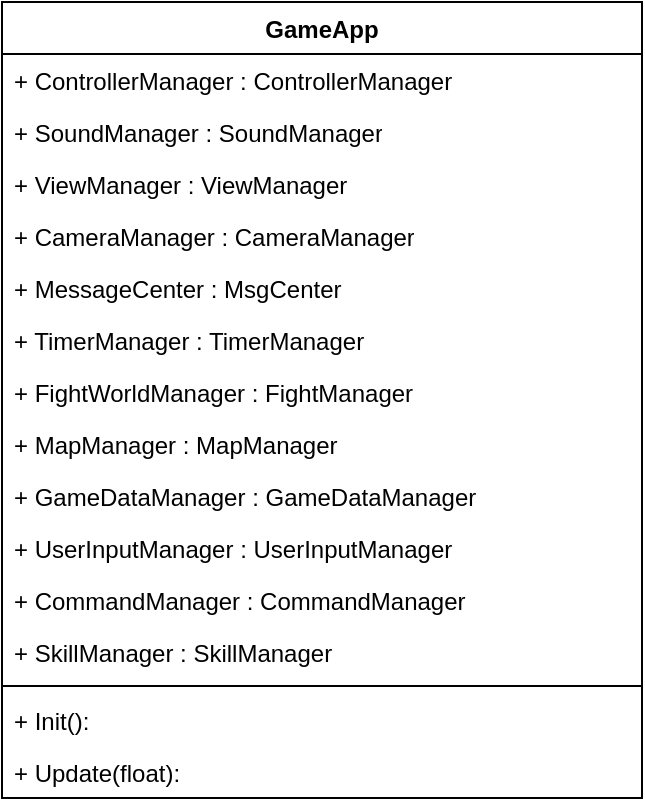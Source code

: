 <mxfile version="26.1.1">
  <diagram id="C5RBs43oDa-KdzZeNtuy" name="Page-1">
    <mxGraphModel dx="893" dy="559" grid="1" gridSize="10" guides="1" tooltips="1" connect="1" arrows="1" fold="1" page="1" pageScale="1" pageWidth="827" pageHeight="1169" math="0" shadow="0">
      <root>
        <mxCell id="WIyWlLk6GJQsqaUBKTNV-0" />
        <mxCell id="WIyWlLk6GJQsqaUBKTNV-1" parent="WIyWlLk6GJQsqaUBKTNV-0" />
        <mxCell id="NcNX63bowozpFFL_ACmJ-12" value="GameApp" style="swimlane;fontStyle=1;align=center;verticalAlign=top;childLayout=stackLayout;horizontal=1;startSize=26;horizontalStack=0;resizeParent=1;resizeParentMax=0;resizeLast=0;collapsible=1;marginBottom=0;whiteSpace=wrap;html=1;" vertex="1" parent="WIyWlLk6GJQsqaUBKTNV-1">
          <mxGeometry x="340" y="240" width="320" height="398" as="geometry" />
        </mxCell>
        <mxCell id="NcNX63bowozpFFL_ACmJ-35" value="+ ControllerManager : ControllerManager" style="text;strokeColor=none;fillColor=none;align=left;verticalAlign=top;spacingLeft=4;spacingRight=4;overflow=hidden;rotatable=0;points=[[0,0.5],[1,0.5]];portConstraint=eastwest;whiteSpace=wrap;html=1;" vertex="1" parent="NcNX63bowozpFFL_ACmJ-12">
          <mxGeometry y="26" width="320" height="26" as="geometry" />
        </mxCell>
        <mxCell id="NcNX63bowozpFFL_ACmJ-36" value="+ SoundManager : SoundManager" style="text;strokeColor=none;fillColor=none;align=left;verticalAlign=top;spacingLeft=4;spacingRight=4;overflow=hidden;rotatable=0;points=[[0,0.5],[1,0.5]];portConstraint=eastwest;whiteSpace=wrap;html=1;" vertex="1" parent="NcNX63bowozpFFL_ACmJ-12">
          <mxGeometry y="52" width="320" height="26" as="geometry" />
        </mxCell>
        <mxCell id="NcNX63bowozpFFL_ACmJ-37" value="+ ViewManager : ViewManager" style="text;strokeColor=none;fillColor=none;align=left;verticalAlign=top;spacingLeft=4;spacingRight=4;overflow=hidden;rotatable=0;points=[[0,0.5],[1,0.5]];portConstraint=eastwest;whiteSpace=wrap;html=1;" vertex="1" parent="NcNX63bowozpFFL_ACmJ-12">
          <mxGeometry y="78" width="320" height="26" as="geometry" />
        </mxCell>
        <mxCell id="NcNX63bowozpFFL_ACmJ-38" value="+ CameraManager : CameraManager" style="text;strokeColor=none;fillColor=none;align=left;verticalAlign=top;spacingLeft=4;spacingRight=4;overflow=hidden;rotatable=0;points=[[0,0.5],[1,0.5]];portConstraint=eastwest;whiteSpace=wrap;html=1;" vertex="1" parent="NcNX63bowozpFFL_ACmJ-12">
          <mxGeometry y="104" width="320" height="26" as="geometry" />
        </mxCell>
        <mxCell id="NcNX63bowozpFFL_ACmJ-39" value="+ MessageCenter : MsgCenter" style="text;strokeColor=none;fillColor=none;align=left;verticalAlign=top;spacingLeft=4;spacingRight=4;overflow=hidden;rotatable=0;points=[[0,0.5],[1,0.5]];portConstraint=eastwest;whiteSpace=wrap;html=1;" vertex="1" parent="NcNX63bowozpFFL_ACmJ-12">
          <mxGeometry y="130" width="320" height="26" as="geometry" />
        </mxCell>
        <mxCell id="NcNX63bowozpFFL_ACmJ-40" value="+ TimerManager : TimerManager" style="text;strokeColor=none;fillColor=none;align=left;verticalAlign=top;spacingLeft=4;spacingRight=4;overflow=hidden;rotatable=0;points=[[0,0.5],[1,0.5]];portConstraint=eastwest;whiteSpace=wrap;html=1;" vertex="1" parent="NcNX63bowozpFFL_ACmJ-12">
          <mxGeometry y="156" width="320" height="26" as="geometry" />
        </mxCell>
        <mxCell id="NcNX63bowozpFFL_ACmJ-41" value="+ FightWorldManager : FightManager" style="text;strokeColor=none;fillColor=none;align=left;verticalAlign=top;spacingLeft=4;spacingRight=4;overflow=hidden;rotatable=0;points=[[0,0.5],[1,0.5]];portConstraint=eastwest;whiteSpace=wrap;html=1;" vertex="1" parent="NcNX63bowozpFFL_ACmJ-12">
          <mxGeometry y="182" width="320" height="26" as="geometry" />
        </mxCell>
        <mxCell id="NcNX63bowozpFFL_ACmJ-42" value="+ MapManager : MapManager" style="text;strokeColor=none;fillColor=none;align=left;verticalAlign=top;spacingLeft=4;spacingRight=4;overflow=hidden;rotatable=0;points=[[0,0.5],[1,0.5]];portConstraint=eastwest;whiteSpace=wrap;html=1;" vertex="1" parent="NcNX63bowozpFFL_ACmJ-12">
          <mxGeometry y="208" width="320" height="26" as="geometry" />
        </mxCell>
        <mxCell id="NcNX63bowozpFFL_ACmJ-43" value="+ GameDataManager : GameDataManager" style="text;strokeColor=none;fillColor=none;align=left;verticalAlign=top;spacingLeft=4;spacingRight=4;overflow=hidden;rotatable=0;points=[[0,0.5],[1,0.5]];portConstraint=eastwest;whiteSpace=wrap;html=1;" vertex="1" parent="NcNX63bowozpFFL_ACmJ-12">
          <mxGeometry y="234" width="320" height="26" as="geometry" />
        </mxCell>
        <mxCell id="NcNX63bowozpFFL_ACmJ-44" value="+ UserInputManager : UserInputManager" style="text;strokeColor=none;fillColor=none;align=left;verticalAlign=top;spacingLeft=4;spacingRight=4;overflow=hidden;rotatable=0;points=[[0,0.5],[1,0.5]];portConstraint=eastwest;whiteSpace=wrap;html=1;" vertex="1" parent="NcNX63bowozpFFL_ACmJ-12">
          <mxGeometry y="260" width="320" height="26" as="geometry" />
        </mxCell>
        <mxCell id="NcNX63bowozpFFL_ACmJ-45" value="+ CommandManager : CommandManager" style="text;strokeColor=none;fillColor=none;align=left;verticalAlign=top;spacingLeft=4;spacingRight=4;overflow=hidden;rotatable=0;points=[[0,0.5],[1,0.5]];portConstraint=eastwest;whiteSpace=wrap;html=1;" vertex="1" parent="NcNX63bowozpFFL_ACmJ-12">
          <mxGeometry y="286" width="320" height="26" as="geometry" />
        </mxCell>
        <mxCell id="NcNX63bowozpFFL_ACmJ-13" value="+ SkillManager : SkillManager" style="text;strokeColor=none;fillColor=none;align=left;verticalAlign=top;spacingLeft=4;spacingRight=4;overflow=hidden;rotatable=0;points=[[0,0.5],[1,0.5]];portConstraint=eastwest;whiteSpace=wrap;html=1;" vertex="1" parent="NcNX63bowozpFFL_ACmJ-12">
          <mxGeometry y="312" width="320" height="26" as="geometry" />
        </mxCell>
        <mxCell id="NcNX63bowozpFFL_ACmJ-14" value="" style="line;strokeWidth=1;fillColor=none;align=left;verticalAlign=middle;spacingTop=-1;spacingLeft=3;spacingRight=3;rotatable=0;labelPosition=right;points=[];portConstraint=eastwest;strokeColor=inherit;" vertex="1" parent="NcNX63bowozpFFL_ACmJ-12">
          <mxGeometry y="338" width="320" height="8" as="geometry" />
        </mxCell>
        <mxCell id="NcNX63bowozpFFL_ACmJ-46" value="+ Init():&amp;nbsp;" style="text;strokeColor=none;fillColor=none;align=left;verticalAlign=top;spacingLeft=4;spacingRight=4;overflow=hidden;rotatable=0;points=[[0,0.5],[1,0.5]];portConstraint=eastwest;whiteSpace=wrap;html=1;" vertex="1" parent="NcNX63bowozpFFL_ACmJ-12">
          <mxGeometry y="346" width="320" height="26" as="geometry" />
        </mxCell>
        <mxCell id="NcNX63bowozpFFL_ACmJ-15" value="+ Update(float):&amp;nbsp;" style="text;strokeColor=none;fillColor=none;align=left;verticalAlign=top;spacingLeft=4;spacingRight=4;overflow=hidden;rotatable=0;points=[[0,0.5],[1,0.5]];portConstraint=eastwest;whiteSpace=wrap;html=1;" vertex="1" parent="NcNX63bowozpFFL_ACmJ-12">
          <mxGeometry y="372" width="320" height="26" as="geometry" />
        </mxCell>
      </root>
    </mxGraphModel>
  </diagram>
</mxfile>
